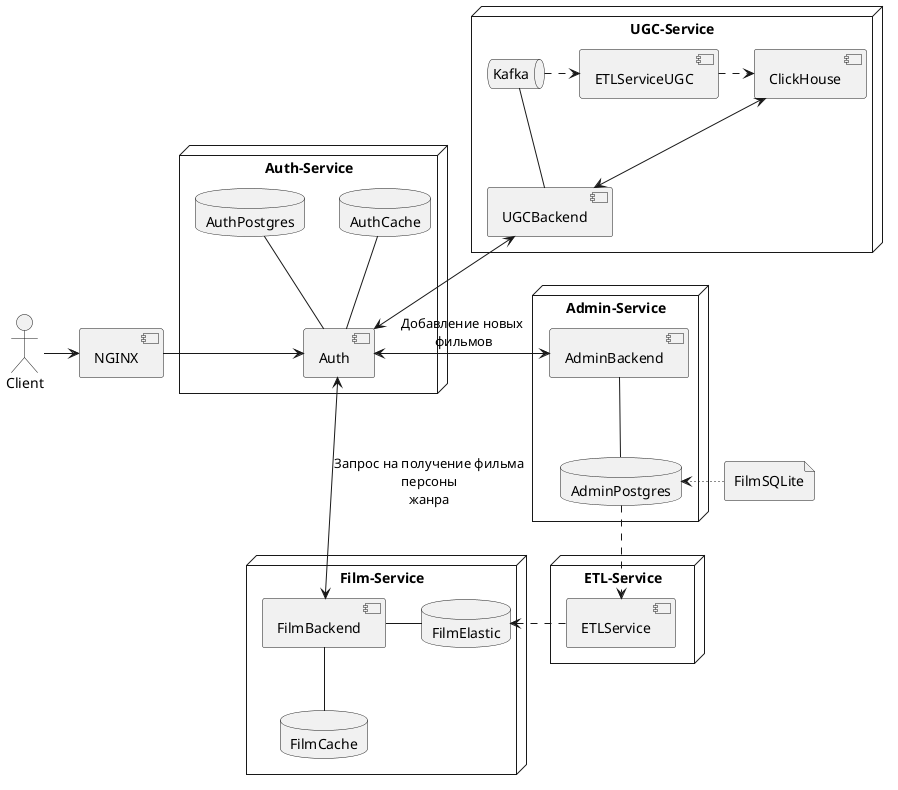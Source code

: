 @startuml
skinparam componentStyle uml2
actor Client
component NGINX
file FilmSQLite


node Auth-Service{
component Auth
database AuthPostgres
database AuthCache
}

node Admin-Service{
component AdminBackend
database AdminPostgres
}

node Film-Service{
component FilmBackend
database FilmElastic
database FilmCache
}

node ETL-Service{
component ETLService
}


node UGC-Service{
component UGCBackend
queue Kafka
component ClickHouse
component ETLServiceUGC
}

Client -> NGINX
NGINX -> Auth
Auth -up- AuthPostgres
Auth -up- AuthCache
Auth <-left-> AdminBackend: Добавление новых\n фильмов
AdminBackend -down- AdminPostgres

FilmSQLite-[dotted]right-->AdminPostgres

Auth <-> FilmBackend: Запрос на получение фильма\nперсоны\nжанра
FilmBackend -right- FilmElastic
FilmBackend -down- FilmCache


AdminPostgres-[dashed]->ETLService
ETLService-[dashed]>FilmElastic

Kafka-[dashed]>ETLServiceUGC
ETLServiceUGC-[dashed]>ClickHouse

ClickHouse<-->UGCBackend

Auth<-up->UGCBackend
UGCBackend-right-Kafka



@enduml